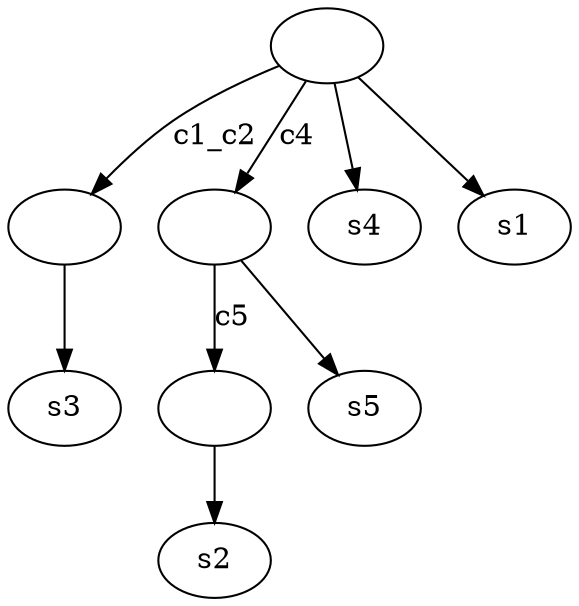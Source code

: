 digraph {
	graph[size="7.75,10.25"]
	node_c1_c2 -> s3;
	node_c1_c2 [label=""];
	node_c4 -> node_c5 [label="c5"];
	node_c4 -> s5;
	node_c4 [label=""];
	node_c4 [label=""];
	node_c5 [label=""];
	node_c5 -> s2;
	node_c5 [label=""];
	root -> s4;
	root -> s1;
	root -> node_c1_c2 [label="c1_c2"];
	root -> node_c4 [label="c4"];
	root [label=""];
}
